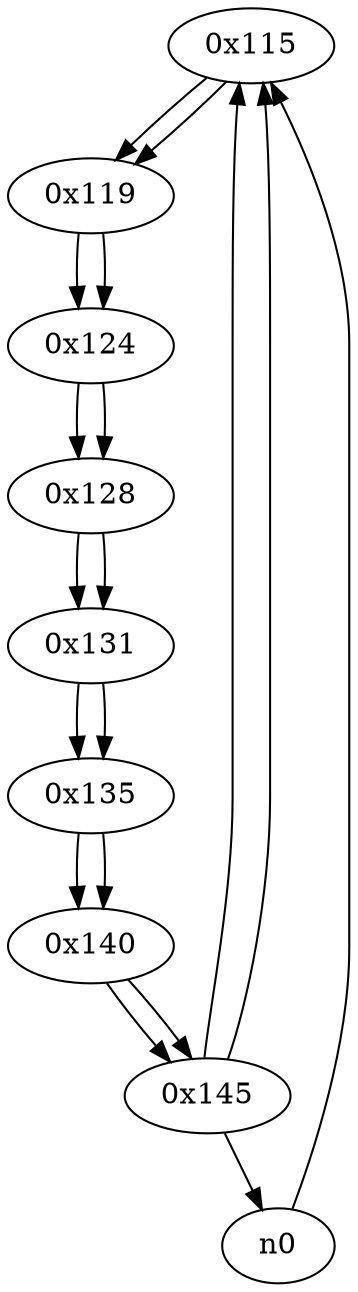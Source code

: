 digraph G{
/* nodes */
  n1 [label="0x115"]
  n2 [label="0x119"]
  n3 [label="0x124"]
  n4 [label="0x128"]
  n5 [label="0x131"]
  n6 [label="0x135"]
  n7 [label="0x140"]
  n8 [label="0x145"]
/* edges */
n1 -> n2;
n8 -> n1;
n0 -> n1;
n2 -> n3;
n1 -> n2;
n3 -> n4;
n2 -> n3;
n4 -> n5;
n3 -> n4;
n5 -> n6;
n4 -> n5;
n6 -> n7;
n5 -> n6;
n7 -> n8;
n6 -> n7;
n8 -> n1;
n8 -> n0;
n7 -> n8;
}
